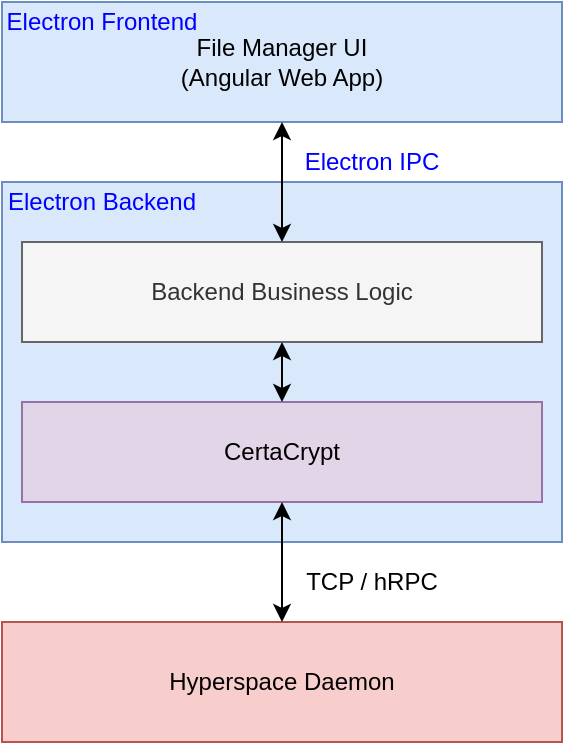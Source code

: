 <mxfile version="13.7.3" type="device"><diagram id="bdWizoAOGDhg-QSiL51B" name="Seite-1"><mxGraphModel dx="1088" dy="968" grid="1" gridSize="10" guides="1" tooltips="1" connect="1" arrows="1" fold="1" page="1" pageScale="1" pageWidth="1169" pageHeight="827" math="0" shadow="0"><root><mxCell id="0"/><mxCell id="1" parent="0"/><mxCell id="FDKIg2Tk68IQaKie5Bj7-1" value="Hyperspace Daemon" style="rounded=0;whiteSpace=wrap;html=1;fillColor=#f8cecc;strokeColor=#b85450;" parent="1" vertex="1"><mxGeometry x="120" y="580" width="280" height="60" as="geometry"/></mxCell><mxCell id="FDKIg2Tk68IQaKie5Bj7-2" value="" style="rounded=0;whiteSpace=wrap;html=1;fillColor=#dae8fc;strokeColor=#6c8ebf;" parent="1" vertex="1"><mxGeometry x="120" y="360" width="280" height="180" as="geometry"/></mxCell><mxCell id="FDKIg2Tk68IQaKie5Bj7-3" value="File Manager UI&lt;br&gt;(Angular Web App)" style="rounded=0;whiteSpace=wrap;html=1;fillColor=#dae8fc;strokeColor=#6c8ebf;" parent="1" vertex="1"><mxGeometry x="120" y="270" width="280" height="60" as="geometry"/></mxCell><mxCell id="FDKIg2Tk68IQaKie5Bj7-4" value="CertaCrypt" style="rounded=0;whiteSpace=wrap;html=1;fillColor=#e1d5e7;strokeColor=#9673a6;" parent="1" vertex="1"><mxGeometry x="130" y="470" width="260" height="50" as="geometry"/></mxCell><mxCell id="FDKIg2Tk68IQaKie5Bj7-5" value="Backend Business Logic" style="rounded=0;whiteSpace=wrap;html=1;fillColor=#f5f5f5;strokeColor=#666666;fontColor=#333333;" parent="1" vertex="1"><mxGeometry x="130" y="390" width="260" height="50" as="geometry"/></mxCell><mxCell id="FDKIg2Tk68IQaKie5Bj7-6" value="" style="endArrow=classic;startArrow=classic;html=1;exitX=0.5;exitY=0;exitDx=0;exitDy=0;entryX=0.5;entryY=1;entryDx=0;entryDy=0;" parent="1" source="FDKIg2Tk68IQaKie5Bj7-5" target="FDKIg2Tk68IQaKie5Bj7-3" edge="1"><mxGeometry width="50" height="50" relative="1" as="geometry"><mxPoint x="500" y="470" as="sourcePoint"/><mxPoint x="260" y="360" as="targetPoint"/></mxGeometry></mxCell><mxCell id="FDKIg2Tk68IQaKie5Bj7-7" value="" style="endArrow=classic;startArrow=classic;html=1;exitX=0.5;exitY=0;exitDx=0;exitDy=0;" parent="1" source="FDKIg2Tk68IQaKie5Bj7-1" target="FDKIg2Tk68IQaKie5Bj7-4" edge="1"><mxGeometry width="50" height="50" relative="1" as="geometry"><mxPoint x="500" y="470" as="sourcePoint"/><mxPoint x="550" y="420" as="targetPoint"/></mxGeometry></mxCell><mxCell id="FDKIg2Tk68IQaKie5Bj7-8" value="" style="endArrow=classic;startArrow=classic;html=1;exitX=0.5;exitY=0;exitDx=0;exitDy=0;" parent="1" source="FDKIg2Tk68IQaKie5Bj7-4" target="FDKIg2Tk68IQaKie5Bj7-5" edge="1"><mxGeometry width="50" height="50" relative="1" as="geometry"><mxPoint x="500" y="470" as="sourcePoint"/><mxPoint x="550" y="420" as="targetPoint"/></mxGeometry></mxCell><mxCell id="FDKIg2Tk68IQaKie5Bj7-10" value="Electron Backend" style="text;html=1;strokeColor=none;fillColor=none;align=center;verticalAlign=middle;whiteSpace=wrap;rounded=0;fontColor=#0000FF;" parent="1" vertex="1"><mxGeometry x="120" y="360" width="100" height="20" as="geometry"/></mxCell><mxCell id="FDKIg2Tk68IQaKie5Bj7-11" value="Electron Frontend" style="text;html=1;strokeColor=none;fillColor=none;align=center;verticalAlign=middle;whiteSpace=wrap;rounded=0;fontColor=#0000FF;" parent="1" vertex="1"><mxGeometry x="120" y="270" width="100" height="20" as="geometry"/></mxCell><mxCell id="FDKIg2Tk68IQaKie5Bj7-13" value="Electron IPC" style="text;html=1;strokeColor=none;fillColor=none;align=center;verticalAlign=middle;whiteSpace=wrap;rounded=0;fontColor=#0000FF;" parent="1" vertex="1"><mxGeometry x="270" y="340" width="70" height="20" as="geometry"/></mxCell><mxCell id="FDKIg2Tk68IQaKie5Bj7-14" value="&lt;font color=&quot;#000000&quot;&gt;TCP / hRPC&lt;/font&gt;" style="text;html=1;strokeColor=none;fillColor=none;align=center;verticalAlign=middle;whiteSpace=wrap;rounded=0;fontColor=#0000FF;" parent="1" vertex="1"><mxGeometry x="270" y="550" width="70" height="20" as="geometry"/></mxCell></root></mxGraphModel></diagram></mxfile>